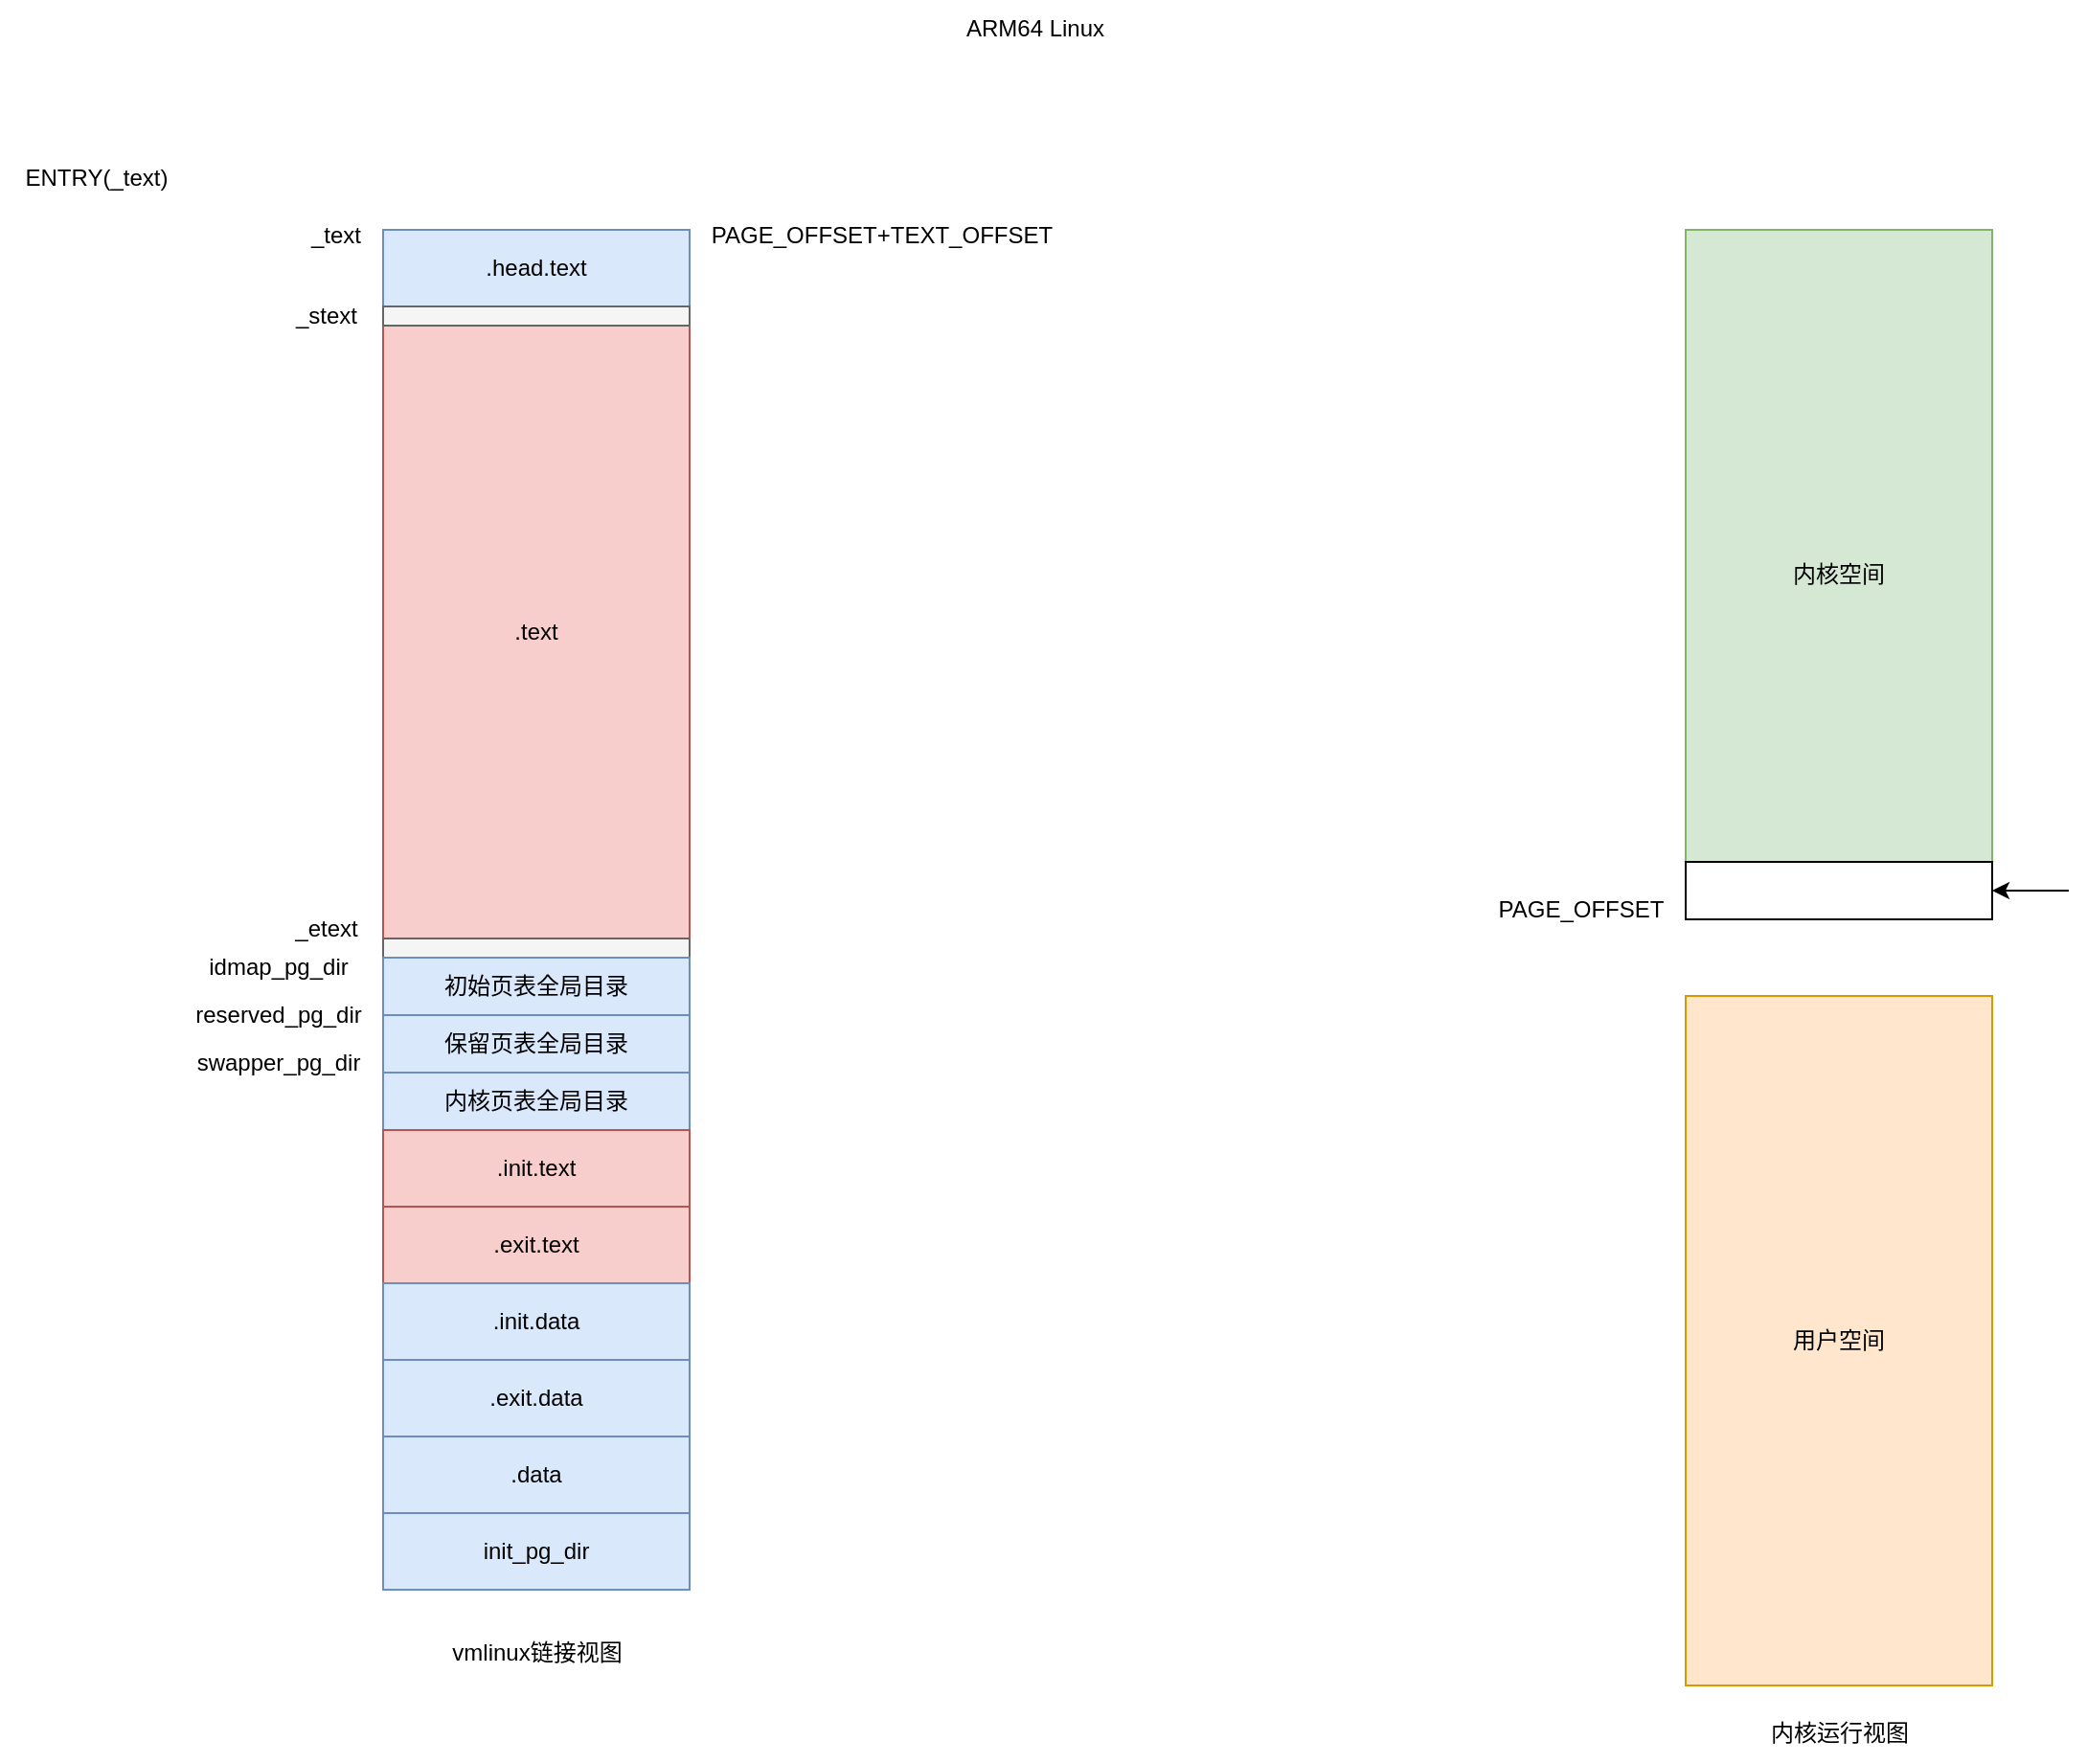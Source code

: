 <mxfile version="28.0.7" pages="2">
  <diagram name="第 1 页" id="63_3qoAnxPwMdt2-b3xb">
    <mxGraphModel dx="895" dy="1015" grid="1" gridSize="10" guides="1" tooltips="1" connect="1" arrows="1" fold="1" page="1" pageScale="1" pageWidth="827" pageHeight="1169" math="0" shadow="0">
      <root>
        <mxCell id="0" />
        <mxCell id="1" parent="0" />
        <mxCell id="o9-UYdJUXJBCd2sNIUaf-5" value=".head.text" style="rounded=0;whiteSpace=wrap;html=1;fillColor=#dae8fc;strokeColor=#6c8ebf;" parent="1" vertex="1">
          <mxGeometry x="240" y="160" width="160" height="40" as="geometry" />
        </mxCell>
        <mxCell id="o9-UYdJUXJBCd2sNIUaf-6" value=".text" style="rounded=0;whiteSpace=wrap;html=1;fillColor=#f8cecc;strokeColor=#b85450;" parent="1" vertex="1">
          <mxGeometry x="240" y="210" width="160" height="320" as="geometry" />
        </mxCell>
        <mxCell id="o9-UYdJUXJBCd2sNIUaf-7" value="_text" style="text;html=1;align=center;verticalAlign=middle;resizable=0;points=[];autosize=1;strokeColor=none;fillColor=none;" parent="1" vertex="1">
          <mxGeometry x="190" y="148" width="50" height="30" as="geometry" />
        </mxCell>
        <mxCell id="o9-UYdJUXJBCd2sNIUaf-8" value="ENTRY(_text)" style="text;html=1;align=center;verticalAlign=middle;resizable=0;points=[];autosize=1;strokeColor=none;fillColor=none;" parent="1" vertex="1">
          <mxGeometry x="40" y="118" width="100" height="30" as="geometry" />
        </mxCell>
        <mxCell id="o9-UYdJUXJBCd2sNIUaf-9" value="_stext" style="text;html=1;align=center;verticalAlign=middle;resizable=0;points=[];autosize=1;strokeColor=none;fillColor=none;" parent="1" vertex="1">
          <mxGeometry x="180" y="190" width="60" height="30" as="geometry" />
        </mxCell>
        <mxCell id="o9-UYdJUXJBCd2sNIUaf-10" value="" style="rounded=0;whiteSpace=wrap;html=1;fillColor=#f5f5f5;fontColor=#333333;strokeColor=#666666;" parent="1" vertex="1">
          <mxGeometry x="240" y="200" width="160" height="10" as="geometry" />
        </mxCell>
        <mxCell id="o9-UYdJUXJBCd2sNIUaf-11" value="_etext" style="text;html=1;align=center;verticalAlign=middle;resizable=0;points=[];autosize=1;strokeColor=none;fillColor=none;" parent="1" vertex="1">
          <mxGeometry x="180" y="510" width="60" height="30" as="geometry" />
        </mxCell>
        <mxCell id="o9-UYdJUXJBCd2sNIUaf-12" value="" style="rounded=0;whiteSpace=wrap;html=1;fillColor=#f5f5f5;fontColor=#333333;strokeColor=#666666;" parent="1" vertex="1">
          <mxGeometry x="240" y="530" width="160" height="10" as="geometry" />
        </mxCell>
        <mxCell id="o9-UYdJUXJBCd2sNIUaf-13" value="初始页表全局目录" style="rounded=0;whiteSpace=wrap;html=1;fillColor=#dae8fc;strokeColor=#6c8ebf;" parent="1" vertex="1">
          <mxGeometry x="240" y="540" width="160" height="30" as="geometry" />
        </mxCell>
        <mxCell id="o9-UYdJUXJBCd2sNIUaf-14" value="idmap_pg_dir" style="text;html=1;align=center;verticalAlign=middle;resizable=0;points=[];autosize=1;strokeColor=none;fillColor=none;" parent="1" vertex="1">
          <mxGeometry x="135" y="530" width="100" height="30" as="geometry" />
        </mxCell>
        <mxCell id="o9-UYdJUXJBCd2sNIUaf-15" value="保留页表全局目录" style="rounded=0;whiteSpace=wrap;html=1;fillColor=#dae8fc;strokeColor=#6c8ebf;" parent="1" vertex="1">
          <mxGeometry x="240" y="570" width="160" height="30" as="geometry" />
        </mxCell>
        <mxCell id="o9-UYdJUXJBCd2sNIUaf-16" value="内核页表全局目录" style="rounded=0;whiteSpace=wrap;html=1;fillColor=#dae8fc;strokeColor=#6c8ebf;" parent="1" vertex="1">
          <mxGeometry x="240" y="600" width="160" height="30" as="geometry" />
        </mxCell>
        <mxCell id="o9-UYdJUXJBCd2sNIUaf-17" value="reserved_pg_dir" style="text;html=1;align=center;verticalAlign=middle;resizable=0;points=[];autosize=1;strokeColor=none;fillColor=none;" parent="1" vertex="1">
          <mxGeometry x="130" y="555" width="110" height="30" as="geometry" />
        </mxCell>
        <mxCell id="o9-UYdJUXJBCd2sNIUaf-18" value="swapper_pg_dir" style="text;html=1;align=center;verticalAlign=middle;resizable=0;points=[];autosize=1;strokeColor=none;fillColor=none;" parent="1" vertex="1">
          <mxGeometry x="130" y="580" width="110" height="30" as="geometry" />
        </mxCell>
        <mxCell id="o9-UYdJUXJBCd2sNIUaf-19" value="ARM64 Linux" style="text;html=1;align=center;verticalAlign=middle;resizable=0;points=[];autosize=1;strokeColor=none;fillColor=none;" parent="1" vertex="1">
          <mxGeometry x="530" y="40" width="100" height="30" as="geometry" />
        </mxCell>
        <mxCell id="o9-UYdJUXJBCd2sNIUaf-20" value=".init.text" style="rounded=0;whiteSpace=wrap;html=1;fillColor=#f8cecc;strokeColor=#b85450;" parent="1" vertex="1">
          <mxGeometry x="240" y="630" width="160" height="40" as="geometry" />
        </mxCell>
        <mxCell id="o9-UYdJUXJBCd2sNIUaf-21" value=".exit.text" style="rounded=0;whiteSpace=wrap;html=1;fillColor=#f8cecc;strokeColor=#b85450;" parent="1" vertex="1">
          <mxGeometry x="240" y="670" width="160" height="40" as="geometry" />
        </mxCell>
        <mxCell id="o9-UYdJUXJBCd2sNIUaf-22" value=".init.data" style="rounded=0;whiteSpace=wrap;html=1;fillColor=#dae8fc;strokeColor=#6c8ebf;" parent="1" vertex="1">
          <mxGeometry x="240" y="710" width="160" height="40" as="geometry" />
        </mxCell>
        <mxCell id="o9-UYdJUXJBCd2sNIUaf-23" value=".exit.data" style="rounded=0;whiteSpace=wrap;html=1;fillColor=#dae8fc;strokeColor=#6c8ebf;" parent="1" vertex="1">
          <mxGeometry x="240" y="750" width="160" height="40" as="geometry" />
        </mxCell>
        <mxCell id="o9-UYdJUXJBCd2sNIUaf-24" value=".data" style="rounded=0;whiteSpace=wrap;html=1;fillColor=#dae8fc;strokeColor=#6c8ebf;" parent="1" vertex="1">
          <mxGeometry x="240" y="790" width="160" height="40" as="geometry" />
        </mxCell>
        <mxCell id="o9-UYdJUXJBCd2sNIUaf-25" value="init_pg_dir" style="rounded=0;whiteSpace=wrap;html=1;fillColor=#dae8fc;strokeColor=#6c8ebf;" parent="1" vertex="1">
          <mxGeometry x="240" y="830" width="160" height="40" as="geometry" />
        </mxCell>
        <mxCell id="7qoL6DI69vbA4cAEnser-1" value="内核空间" style="rounded=0;whiteSpace=wrap;html=1;fillColor=#d5e8d4;strokeColor=#82b366;" vertex="1" parent="1">
          <mxGeometry x="920" y="160" width="160" height="360" as="geometry" />
        </mxCell>
        <mxCell id="7qoL6DI69vbA4cAEnser-2" value="用户空间" style="rounded=0;whiteSpace=wrap;html=1;fillColor=#ffe6cc;strokeColor=#d79b00;" vertex="1" parent="1">
          <mxGeometry x="920" y="560" width="160" height="360" as="geometry" />
        </mxCell>
        <mxCell id="7qoL6DI69vbA4cAEnser-3" value="PAGE_OFFSET" style="text;html=1;align=center;verticalAlign=middle;resizable=0;points=[];autosize=1;strokeColor=none;fillColor=none;" vertex="1" parent="1">
          <mxGeometry x="810" y="500" width="110" height="30" as="geometry" />
        </mxCell>
        <mxCell id="7qoL6DI69vbA4cAEnser-6" value="vmlinux链接视图" style="text;html=1;align=center;verticalAlign=middle;resizable=0;points=[];autosize=1;strokeColor=none;fillColor=none;" vertex="1" parent="1">
          <mxGeometry x="265" y="888" width="110" height="30" as="geometry" />
        </mxCell>
        <mxCell id="7qoL6DI69vbA4cAEnser-7" value="内核运行视图" style="text;html=1;align=center;verticalAlign=middle;resizable=0;points=[];autosize=1;strokeColor=none;fillColor=none;" vertex="1" parent="1">
          <mxGeometry x="950" y="930" width="100" height="30" as="geometry" />
        </mxCell>
        <mxCell id="7qoL6DI69vbA4cAEnser-8" value="" style="rounded=0;whiteSpace=wrap;html=1;" vertex="1" parent="1">
          <mxGeometry x="920" y="490" width="160" height="30" as="geometry" />
        </mxCell>
        <mxCell id="7qoL6DI69vbA4cAEnser-9" value="" style="endArrow=classic;html=1;rounded=0;entryX=1;entryY=0.5;entryDx=0;entryDy=0;" edge="1" parent="1" target="7qoL6DI69vbA4cAEnser-8">
          <mxGeometry width="50" height="50" relative="1" as="geometry">
            <mxPoint x="1120" y="505" as="sourcePoint" />
            <mxPoint x="1290" y="490" as="targetPoint" />
          </mxGeometry>
        </mxCell>
        <mxCell id="7qoL6DI69vbA4cAEnser-11" value="PAGE_OFFSET+TEXT_OFFSET" style="text;html=1;align=center;verticalAlign=middle;resizable=0;points=[];autosize=1;strokeColor=none;fillColor=none;" vertex="1" parent="1">
          <mxGeometry x="400" y="148" width="200" height="30" as="geometry" />
        </mxCell>
      </root>
    </mxGraphModel>
  </diagram>
  <diagram id="E38hLb47qdNvOmSOidoN" name="第 2 页">
    <mxGraphModel dx="737" dy="1151" grid="1" gridSize="10" guides="1" tooltips="1" connect="1" arrows="1" fold="1" page="1" pageScale="1" pageWidth="827" pageHeight="1169" math="0" shadow="0">
      <root>
        <mxCell id="0" />
        <mxCell id="1" parent="0" />
        <mxCell id="BQGxKB7nTDEFRBFk2Emi-3" style="edgeStyle=orthogonalEdgeStyle;rounded=0;orthogonalLoop=1;jettySize=auto;html=1;entryX=0;entryY=0.5;entryDx=0;entryDy=0;arcSize=5;" edge="1" parent="1" source="BQGxKB7nTDEFRBFk2Emi-1" target="BQGxKB7nTDEFRBFk2Emi-2">
          <mxGeometry relative="1" as="geometry" />
        </mxCell>
        <mxCell id="BQGxKB7nTDEFRBFk2Emi-1" value="vmlinux" style="rounded=1;whiteSpace=wrap;html=1;arcSize=5;" vertex="1" parent="1">
          <mxGeometry x="40" y="240" width="120" height="210" as="geometry" />
        </mxCell>
        <mxCell id="BQGxKB7nTDEFRBFk2Emi-7" style="edgeStyle=orthogonalEdgeStyle;rounded=0;orthogonalLoop=1;jettySize=auto;html=1;exitX=1;exitY=0.5;exitDx=0;exitDy=0;entryX=0;entryY=0.5;entryDx=0;entryDy=0;" edge="1" parent="1" source="BQGxKB7nTDEFRBFk2Emi-2" target="BQGxKB7nTDEFRBFk2Emi-6">
          <mxGeometry relative="1" as="geometry" />
        </mxCell>
        <mxCell id="BQGxKB7nTDEFRBFk2Emi-2" value="Image" style="rounded=1;whiteSpace=wrap;html=1;arcSize=5;" vertex="1" parent="1">
          <mxGeometry x="250" y="240" width="120" height="210" as="geometry" />
        </mxCell>
        <mxCell id="BQGxKB7nTDEFRBFk2Emi-4" value="未压缩的内核镜像" style="text;html=1;align=center;verticalAlign=middle;resizable=0;points=[];autosize=1;strokeColor=none;fillColor=none;" vertex="1" parent="1">
          <mxGeometry x="250" y="460" width="120" height="30" as="geometry" />
        </mxCell>
        <mxCell id="BQGxKB7nTDEFRBFk2Emi-5" value="Image Header" style="rounded=1;whiteSpace=wrap;html=1;arcSize=5;" vertex="1" parent="1">
          <mxGeometry x="250" y="240" width="120" height="40" as="geometry" />
        </mxCell>
        <mxCell id="BQGxKB7nTDEFRBFk2Emi-6" value="vmlinuz（bzImage/zImage）" style="rounded=1;whiteSpace=wrap;html=1;arcSize=5;" vertex="1" parent="1">
          <mxGeometry x="460" y="240" width="120" height="210" as="geometry" />
        </mxCell>
        <mxCell id="BQGxKB7nTDEFRBFk2Emi-8" value="压缩后的内核镜像" style="text;html=1;align=center;verticalAlign=middle;resizable=0;points=[];autosize=1;strokeColor=none;fillColor=none;" vertex="1" parent="1">
          <mxGeometry x="460" y="458" width="120" height="30" as="geometry" />
        </mxCell>
        <mxCell id="BQGxKB7nTDEFRBFk2Emi-9" value="原始ELF格式可执行文件" style="text;html=1;align=center;verticalAlign=middle;resizable=0;points=[];autosize=1;strokeColor=none;fillColor=none;" vertex="1" parent="1">
          <mxGeometry x="30" y="458" width="150" height="30" as="geometry" />
        </mxCell>
        <mxCell id="BQGxKB7nTDEFRBFk2Emi-10" style="edgeStyle=orthogonalEdgeStyle;rounded=0;orthogonalLoop=1;jettySize=auto;html=1;entryX=0;entryY=0.5;entryDx=0;entryDy=0;arcSize=5;" edge="1" parent="1" source="BQGxKB7nTDEFRBFk2Emi-11" target="BQGxKB7nTDEFRBFk2Emi-13">
          <mxGeometry relative="1" as="geometry" />
        </mxCell>
        <mxCell id="BQGxKB7nTDEFRBFk2Emi-11" value="vmlinux" style="rounded=1;whiteSpace=wrap;html=1;arcSize=5;" vertex="1" parent="1">
          <mxGeometry x="160" y="560" width="120" height="210" as="geometry" />
        </mxCell>
        <mxCell id="BQGxKB7nTDEFRBFk2Emi-12" style="edgeStyle=orthogonalEdgeStyle;rounded=0;orthogonalLoop=1;jettySize=auto;html=1;exitX=1;exitY=0.5;exitDx=0;exitDy=0;entryX=0;entryY=0.5;entryDx=0;entryDy=0;" edge="1" parent="1" source="BQGxKB7nTDEFRBFk2Emi-13" target="BQGxKB7nTDEFRBFk2Emi-16">
          <mxGeometry relative="1" as="geometry" />
        </mxCell>
        <mxCell id="BQGxKB7nTDEFRBFk2Emi-13" value="Image" style="rounded=1;whiteSpace=wrap;html=1;arcSize=5;" vertex="1" parent="1">
          <mxGeometry x="370" y="560" width="120" height="210" as="geometry" />
        </mxCell>
        <mxCell id="BQGxKB7nTDEFRBFk2Emi-14" value="未压缩的内核镜像" style="text;html=1;align=center;verticalAlign=middle;resizable=0;points=[];autosize=1;strokeColor=none;fillColor=none;" vertex="1" parent="1">
          <mxGeometry x="370" y="780" width="120" height="30" as="geometry" />
        </mxCell>
        <mxCell id="BQGxKB7nTDEFRBFk2Emi-16" value="vmlinuz（bzImage/zImage）" style="rounded=1;whiteSpace=wrap;html=1;arcSize=5;" vertex="1" parent="1">
          <mxGeometry x="580" y="560" width="120" height="210" as="geometry" />
        </mxCell>
        <mxCell id="BQGxKB7nTDEFRBFk2Emi-17" value="压缩后的内核镜像" style="text;html=1;align=center;verticalAlign=middle;resizable=0;points=[];autosize=1;strokeColor=none;fillColor=none;" vertex="1" parent="1">
          <mxGeometry x="580" y="778" width="120" height="30" as="geometry" />
        </mxCell>
        <mxCell id="BQGxKB7nTDEFRBFk2Emi-18" value="原始ELF格式可执行文件" style="text;html=1;align=center;verticalAlign=middle;resizable=0;points=[];autosize=1;strokeColor=none;fillColor=none;" vertex="1" parent="1">
          <mxGeometry x="150" y="778" width="150" height="30" as="geometry" />
        </mxCell>
      </root>
    </mxGraphModel>
  </diagram>
</mxfile>
